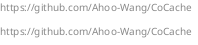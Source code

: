@startuml

!$watermark= "https://github.com/Ahoo-Wang/CoCache"

header
$watermark
endheader

center footer $watermark

@enduml
